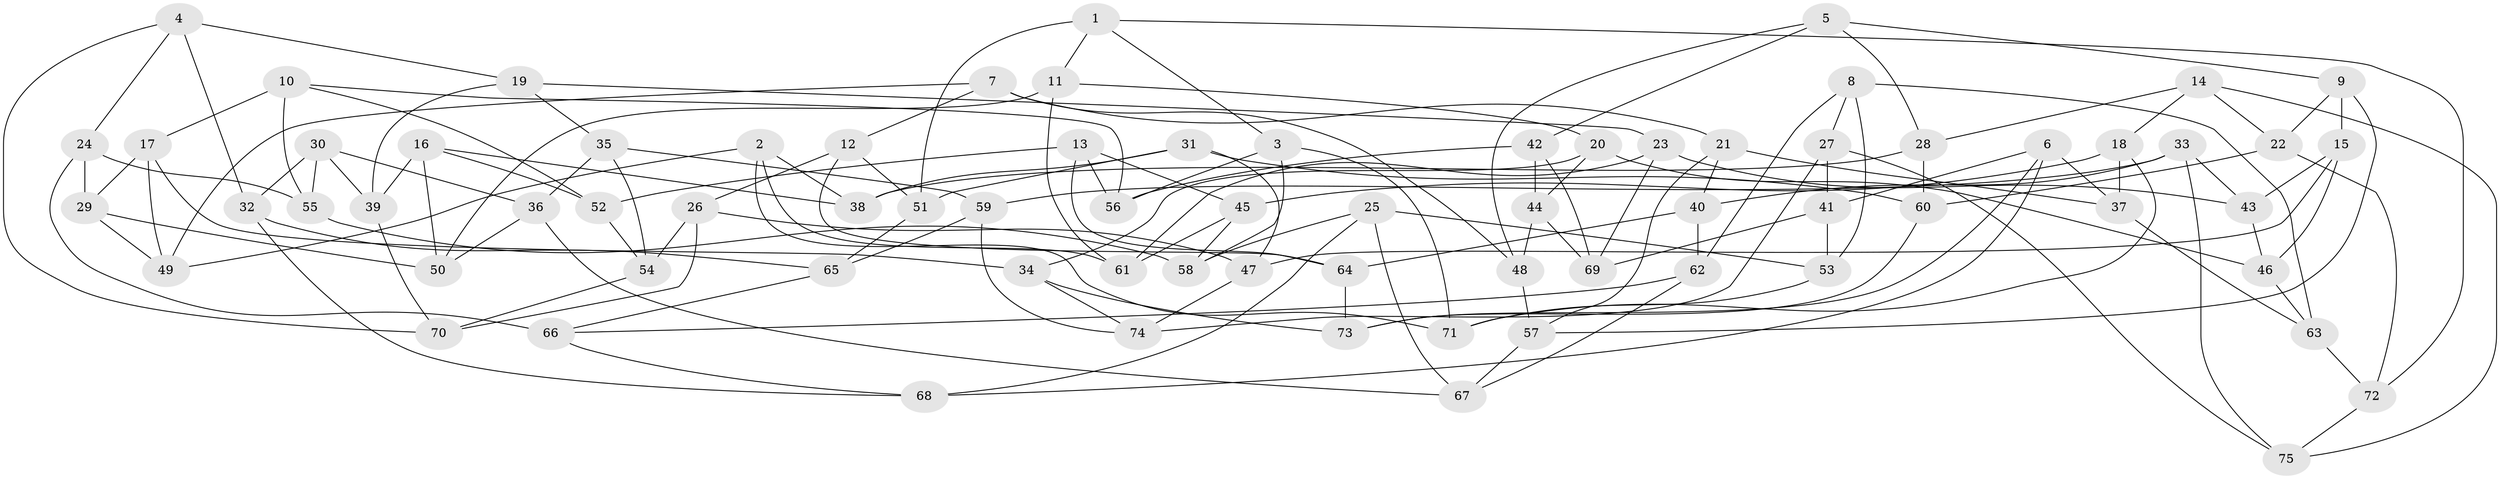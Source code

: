 // Generated by graph-tools (version 1.1) at 2025/56/03/09/25 04:56:14]
// undirected, 75 vertices, 150 edges
graph export_dot {
graph [start="1"]
  node [color=gray90,style=filled];
  1;
  2;
  3;
  4;
  5;
  6;
  7;
  8;
  9;
  10;
  11;
  12;
  13;
  14;
  15;
  16;
  17;
  18;
  19;
  20;
  21;
  22;
  23;
  24;
  25;
  26;
  27;
  28;
  29;
  30;
  31;
  32;
  33;
  34;
  35;
  36;
  37;
  38;
  39;
  40;
  41;
  42;
  43;
  44;
  45;
  46;
  47;
  48;
  49;
  50;
  51;
  52;
  53;
  54;
  55;
  56;
  57;
  58;
  59;
  60;
  61;
  62;
  63;
  64;
  65;
  66;
  67;
  68;
  69;
  70;
  71;
  72;
  73;
  74;
  75;
  1 -- 3;
  1 -- 51;
  1 -- 11;
  1 -- 72;
  2 -- 61;
  2 -- 71;
  2 -- 38;
  2 -- 49;
  3 -- 58;
  3 -- 71;
  3 -- 56;
  4 -- 32;
  4 -- 24;
  4 -- 70;
  4 -- 19;
  5 -- 48;
  5 -- 42;
  5 -- 28;
  5 -- 9;
  6 -- 37;
  6 -- 68;
  6 -- 73;
  6 -- 41;
  7 -- 21;
  7 -- 49;
  7 -- 48;
  7 -- 12;
  8 -- 27;
  8 -- 53;
  8 -- 62;
  8 -- 63;
  9 -- 15;
  9 -- 57;
  9 -- 22;
  10 -- 56;
  10 -- 55;
  10 -- 52;
  10 -- 17;
  11 -- 50;
  11 -- 61;
  11 -- 20;
  12 -- 51;
  12 -- 64;
  12 -- 26;
  13 -- 45;
  13 -- 52;
  13 -- 64;
  13 -- 56;
  14 -- 22;
  14 -- 28;
  14 -- 75;
  14 -- 18;
  15 -- 47;
  15 -- 46;
  15 -- 43;
  16 -- 52;
  16 -- 38;
  16 -- 39;
  16 -- 50;
  17 -- 34;
  17 -- 29;
  17 -- 49;
  18 -- 37;
  18 -- 45;
  18 -- 71;
  19 -- 39;
  19 -- 23;
  19 -- 35;
  20 -- 44;
  20 -- 34;
  20 -- 46;
  21 -- 40;
  21 -- 57;
  21 -- 37;
  22 -- 72;
  22 -- 60;
  23 -- 69;
  23 -- 43;
  23 -- 61;
  24 -- 29;
  24 -- 66;
  24 -- 55;
  25 -- 53;
  25 -- 58;
  25 -- 68;
  25 -- 67;
  26 -- 54;
  26 -- 70;
  26 -- 47;
  27 -- 41;
  27 -- 75;
  27 -- 74;
  28 -- 38;
  28 -- 60;
  29 -- 49;
  29 -- 50;
  30 -- 32;
  30 -- 36;
  30 -- 39;
  30 -- 55;
  31 -- 38;
  31 -- 60;
  31 -- 51;
  31 -- 47;
  32 -- 68;
  32 -- 65;
  33 -- 40;
  33 -- 43;
  33 -- 75;
  33 -- 59;
  34 -- 73;
  34 -- 74;
  35 -- 59;
  35 -- 36;
  35 -- 54;
  36 -- 67;
  36 -- 50;
  37 -- 63;
  39 -- 70;
  40 -- 62;
  40 -- 64;
  41 -- 69;
  41 -- 53;
  42 -- 56;
  42 -- 44;
  42 -- 69;
  43 -- 46;
  44 -- 48;
  44 -- 69;
  45 -- 58;
  45 -- 61;
  46 -- 63;
  47 -- 74;
  48 -- 57;
  51 -- 65;
  52 -- 54;
  53 -- 71;
  54 -- 70;
  55 -- 58;
  57 -- 67;
  59 -- 65;
  59 -- 74;
  60 -- 73;
  62 -- 67;
  62 -- 66;
  63 -- 72;
  64 -- 73;
  65 -- 66;
  66 -- 68;
  72 -- 75;
}
